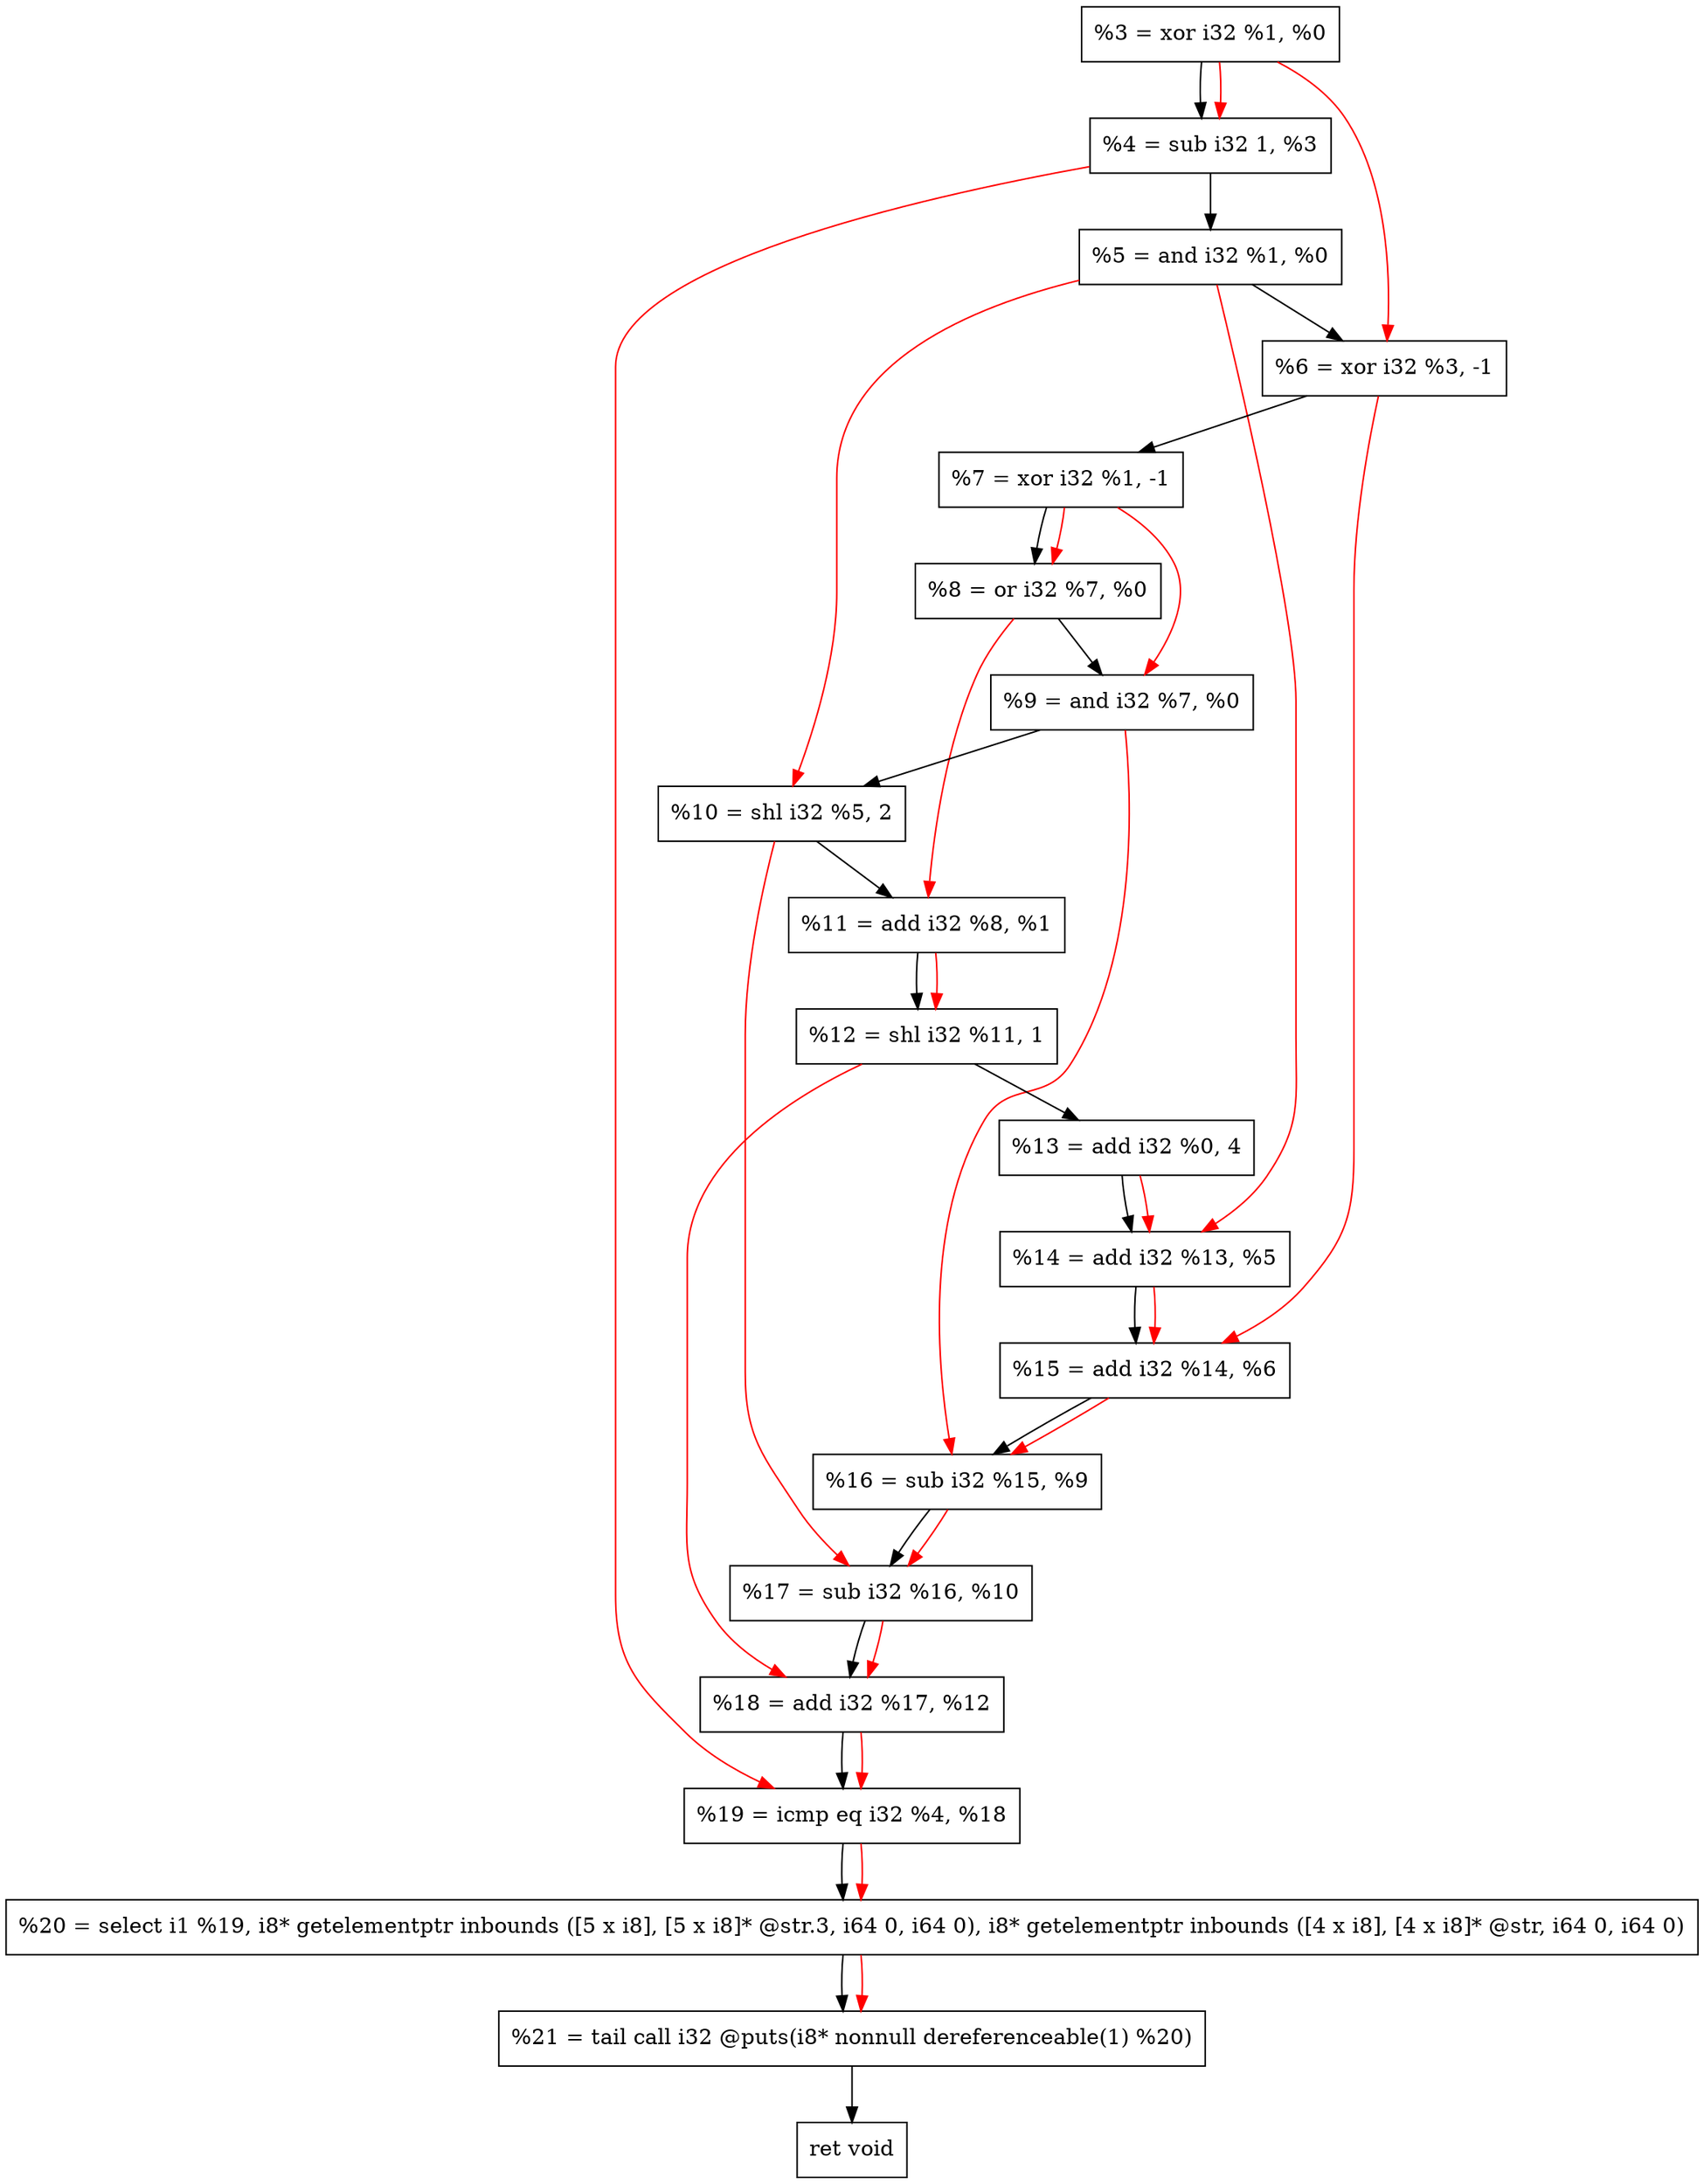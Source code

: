 digraph "DFG for'crackme' function" {
	Node0x24093f0[shape=record, label="  %3 = xor i32 %1, %0"];
	Node0x2409aa0[shape=record, label="  %4 = sub i32 1, %3"];
	Node0x2409b60[shape=record, label="  %5 = and i32 %1, %0"];
	Node0x2409bd0[shape=record, label="  %6 = xor i32 %3, -1"];
	Node0x2409c40[shape=record, label="  %7 = xor i32 %1, -1"];
	Node0x2409cb0[shape=record, label="  %8 = or i32 %7, %0"];
	Node0x2409d20[shape=record, label="  %9 = and i32 %7, %0"];
	Node0x2409dc0[shape=record, label="  %10 = shl i32 %5, 2"];
	Node0x2409e30[shape=record, label="  %11 = add i32 %8, %1"];
	Node0x2409ea0[shape=record, label="  %12 = shl i32 %11, 1"];
	Node0x2409f40[shape=record, label="  %13 = add i32 %0, 4"];
	Node0x2409fb0[shape=record, label="  %14 = add i32 %13, %5"];
	Node0x240a020[shape=record, label="  %15 = add i32 %14, %6"];
	Node0x240a090[shape=record, label="  %16 = sub i32 %15, %9"];
	Node0x240a100[shape=record, label="  %17 = sub i32 %16, %10"];
	Node0x240a170[shape=record, label="  %18 = add i32 %17, %12"];
	Node0x240a1e0[shape=record, label="  %19 = icmp eq i32 %4, %18"];
	Node0x23aa268[shape=record, label="  %20 = select i1 %19, i8* getelementptr inbounds ([5 x i8], [5 x i8]* @str.3, i64 0, i64 0), i8* getelementptr inbounds ([4 x i8], [4 x i8]* @str, i64 0, i64 0)"];
	Node0x240a680[shape=record, label="  %21 = tail call i32 @puts(i8* nonnull dereferenceable(1) %20)"];
	Node0x240a6d0[shape=record, label="  ret void"];
	Node0x24093f0 -> Node0x2409aa0;
	Node0x2409aa0 -> Node0x2409b60;
	Node0x2409b60 -> Node0x2409bd0;
	Node0x2409bd0 -> Node0x2409c40;
	Node0x2409c40 -> Node0x2409cb0;
	Node0x2409cb0 -> Node0x2409d20;
	Node0x2409d20 -> Node0x2409dc0;
	Node0x2409dc0 -> Node0x2409e30;
	Node0x2409e30 -> Node0x2409ea0;
	Node0x2409ea0 -> Node0x2409f40;
	Node0x2409f40 -> Node0x2409fb0;
	Node0x2409fb0 -> Node0x240a020;
	Node0x240a020 -> Node0x240a090;
	Node0x240a090 -> Node0x240a100;
	Node0x240a100 -> Node0x240a170;
	Node0x240a170 -> Node0x240a1e0;
	Node0x240a1e0 -> Node0x23aa268;
	Node0x23aa268 -> Node0x240a680;
	Node0x240a680 -> Node0x240a6d0;
edge [color=red]
	Node0x24093f0 -> Node0x2409aa0;
	Node0x24093f0 -> Node0x2409bd0;
	Node0x2409c40 -> Node0x2409cb0;
	Node0x2409c40 -> Node0x2409d20;
	Node0x2409b60 -> Node0x2409dc0;
	Node0x2409cb0 -> Node0x2409e30;
	Node0x2409e30 -> Node0x2409ea0;
	Node0x2409f40 -> Node0x2409fb0;
	Node0x2409b60 -> Node0x2409fb0;
	Node0x2409fb0 -> Node0x240a020;
	Node0x2409bd0 -> Node0x240a020;
	Node0x240a020 -> Node0x240a090;
	Node0x2409d20 -> Node0x240a090;
	Node0x240a090 -> Node0x240a100;
	Node0x2409dc0 -> Node0x240a100;
	Node0x240a100 -> Node0x240a170;
	Node0x2409ea0 -> Node0x240a170;
	Node0x2409aa0 -> Node0x240a1e0;
	Node0x240a170 -> Node0x240a1e0;
	Node0x240a1e0 -> Node0x23aa268;
	Node0x23aa268 -> Node0x240a680;
}

